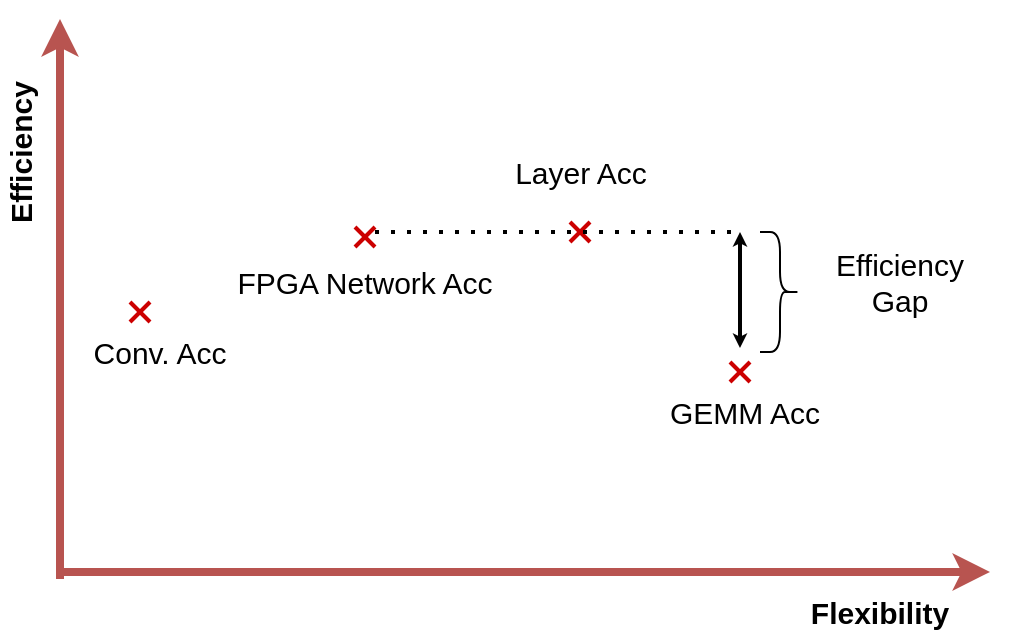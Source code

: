 <mxfile>
    <diagram id="KN-bWgGzwfTGslo_XTBh" name="Page-1">
        <mxGraphModel dx="694" dy="620" grid="1" gridSize="10" guides="1" tooltips="1" connect="1" arrows="1" fold="1" page="1" pageScale="1" pageWidth="850" pageHeight="1100" math="0" shadow="0">
            <root>
                <mxCell id="0"/>
                <mxCell id="1" parent="0"/>
                <mxCell id="2" value="" style="endArrow=classic;html=1;strokeWidth=4;endFill=1;fillColor=#f8cecc;strokeColor=#b85450;" parent="1" edge="1">
                    <mxGeometry width="50" height="50" relative="1" as="geometry">
                        <mxPoint x="240" y="583.5" as="sourcePoint"/>
                        <mxPoint x="240" y="303.5" as="targetPoint"/>
                    </mxGeometry>
                </mxCell>
                <mxCell id="3" value="" style="endArrow=classic;html=1;strokeWidth=4;endFill=1;fillColor=#f8cecc;strokeColor=#b85450;" parent="1" edge="1">
                    <mxGeometry width="50" height="50" relative="1" as="geometry">
                        <mxPoint x="240" y="580" as="sourcePoint"/>
                        <mxPoint x="705" y="580" as="targetPoint"/>
                    </mxGeometry>
                </mxCell>
                <mxCell id="6" value="Efficiency" style="text;html=1;strokeColor=none;fillColor=none;align=center;verticalAlign=middle;whiteSpace=wrap;rounded=0;rotation=-90;fontStyle=1;fontSize=15;" parent="1" vertex="1">
                    <mxGeometry x="150" y="360" width="140" height="20" as="geometry"/>
                </mxCell>
                <mxCell id="8" value="Flexibility" style="text;html=1;strokeColor=none;fillColor=none;align=center;verticalAlign=middle;whiteSpace=wrap;rounded=0;rotation=0;fontStyle=1;fontSize=15;" parent="1" vertex="1">
                    <mxGeometry x="630" y="590" width="40" height="20" as="geometry"/>
                </mxCell>
                <mxCell id="20" value="Layer Acc" style="text;html=1;strokeColor=none;fillColor=none;align=center;verticalAlign=middle;whiteSpace=wrap;rounded=0;fontSize=15;" parent="1" vertex="1">
                    <mxGeometry x="442.5" y="370" width="115" height="20" as="geometry"/>
                </mxCell>
                <mxCell id="24" value="Conv. Acc" style="text;html=1;strokeColor=none;fillColor=none;align=center;verticalAlign=middle;whiteSpace=wrap;rounded=0;fontSize=15;" parent="1" vertex="1">
                    <mxGeometry x="240" y="460" width="100" height="20" as="geometry"/>
                </mxCell>
                <mxCell id="44" value="FPGA Network Acc" style="text;html=1;strokeColor=none;fillColor=none;align=center;verticalAlign=middle;whiteSpace=wrap;rounded=0;fontSize=15;" parent="1" vertex="1">
                    <mxGeometry x="320" y="425" width="145" height="20" as="geometry"/>
                </mxCell>
                <mxCell id="48" value="" style="endArrow=none;html=1;fontSize=15;strokeWidth=2;strokeColor=#CC0000;" parent="1" edge="1">
                    <mxGeometry width="50" height="50" relative="1" as="geometry">
                        <mxPoint x="275" y="455" as="sourcePoint"/>
                        <mxPoint x="285" y="445" as="targetPoint"/>
                    </mxGeometry>
                </mxCell>
                <mxCell id="49" value="" style="endArrow=none;html=1;fontSize=15;strokeWidth=2;strokeColor=#CC0000;" parent="1" edge="1">
                    <mxGeometry width="50" height="50" relative="1" as="geometry">
                        <mxPoint x="275" y="445" as="sourcePoint"/>
                        <mxPoint x="285" y="455" as="targetPoint"/>
                    </mxGeometry>
                </mxCell>
                <mxCell id="66" value="" style="endArrow=classic;html=1;strokeWidth=2;fontSize=15;startArrow=classic;startFill=1;endFill=1;endSize=1;startSize=1;" parent="1" edge="1">
                    <mxGeometry width="50" height="50" relative="1" as="geometry">
                        <mxPoint x="580" y="410" as="sourcePoint"/>
                        <mxPoint x="580" y="468" as="targetPoint"/>
                    </mxGeometry>
                </mxCell>
                <mxCell id="68" value="" style="shape=curlyBracket;whiteSpace=wrap;html=1;rounded=1;flipH=1;fontSize=15;fillColor=#000000;" parent="1" vertex="1">
                    <mxGeometry x="590" y="410" width="20" height="60" as="geometry"/>
                </mxCell>
                <mxCell id="69" value="Efficiency Gap" style="text;html=1;strokeColor=none;fillColor=none;align=center;verticalAlign=middle;whiteSpace=wrap;rounded=0;fontSize=15;" parent="1" vertex="1">
                    <mxGeometry x="615" y="425" width="90" height="20" as="geometry"/>
                </mxCell>
                <mxCell id="52" value="" style="endArrow=none;html=1;fontSize=15;strokeWidth=2;strokeColor=#CC0000;" parent="1" edge="1">
                    <mxGeometry x="495" y="405" width="50" height="50" as="geometry">
                        <mxPoint x="495" y="415" as="sourcePoint"/>
                        <mxPoint x="505" y="405" as="targetPoint"/>
                    </mxGeometry>
                </mxCell>
                <mxCell id="53" value="" style="endArrow=none;html=1;fontSize=15;strokeWidth=2;strokeColor=#CC0000;" parent="1" edge="1">
                    <mxGeometry x="495" y="405" width="50" height="50" as="geometry">
                        <mxPoint x="495" y="405" as="sourcePoint"/>
                        <mxPoint x="505" y="415" as="targetPoint"/>
                    </mxGeometry>
                </mxCell>
                <mxCell id="56" value="" style="endArrow=none;html=1;fontSize=15;strokeWidth=2;strokeColor=#CC0000;" parent="1" edge="1">
                    <mxGeometry x="575" y="475" width="50" height="50" as="geometry">
                        <mxPoint x="575" y="485" as="sourcePoint"/>
                        <mxPoint x="585" y="475" as="targetPoint"/>
                    </mxGeometry>
                </mxCell>
                <mxCell id="57" value="" style="endArrow=none;html=1;fontSize=15;strokeWidth=2;strokeColor=#CC0000;" parent="1" edge="1">
                    <mxGeometry x="575" y="475" width="50" height="50" as="geometry">
                        <mxPoint x="575" y="475" as="sourcePoint"/>
                        <mxPoint x="585" y="485" as="targetPoint"/>
                    </mxGeometry>
                </mxCell>
                <mxCell id="82" value="" style="endArrow=none;html=1;fontSize=15;strokeWidth=2;strokeColor=#CC0000;" parent="1" edge="1">
                    <mxGeometry x="387.5" y="407.5" width="50" height="50" as="geometry">
                        <mxPoint x="387.5" y="417.5" as="sourcePoint"/>
                        <mxPoint x="397.5" y="407.5" as="targetPoint"/>
                    </mxGeometry>
                </mxCell>
                <mxCell id="83" value="" style="endArrow=none;html=1;fontSize=15;strokeWidth=2;strokeColor=#CC0000;" parent="1" edge="1">
                    <mxGeometry x="387.5" y="407.5" width="50" height="50" as="geometry">
                        <mxPoint x="387.5" y="407.5" as="sourcePoint"/>
                        <mxPoint x="397.5" y="417.5" as="targetPoint"/>
                    </mxGeometry>
                </mxCell>
                <mxCell id="84" value="GEMM Acc" style="text;html=1;strokeColor=none;fillColor=none;align=center;verticalAlign=middle;whiteSpace=wrap;rounded=0;fontSize=15;" parent="1" vertex="1">
                    <mxGeometry x="510" y="490" width="145" height="20" as="geometry"/>
                </mxCell>
                <mxCell id="85" value="" style="endArrow=none;dashed=1;html=1;dashPattern=1 3;strokeWidth=2;" edge="1" parent="1">
                    <mxGeometry width="50" height="50" relative="1" as="geometry">
                        <mxPoint x="397.5" y="410" as="sourcePoint"/>
                        <mxPoint x="580" y="410" as="targetPoint"/>
                    </mxGeometry>
                </mxCell>
            </root>
        </mxGraphModel>
    </diagram>
</mxfile>